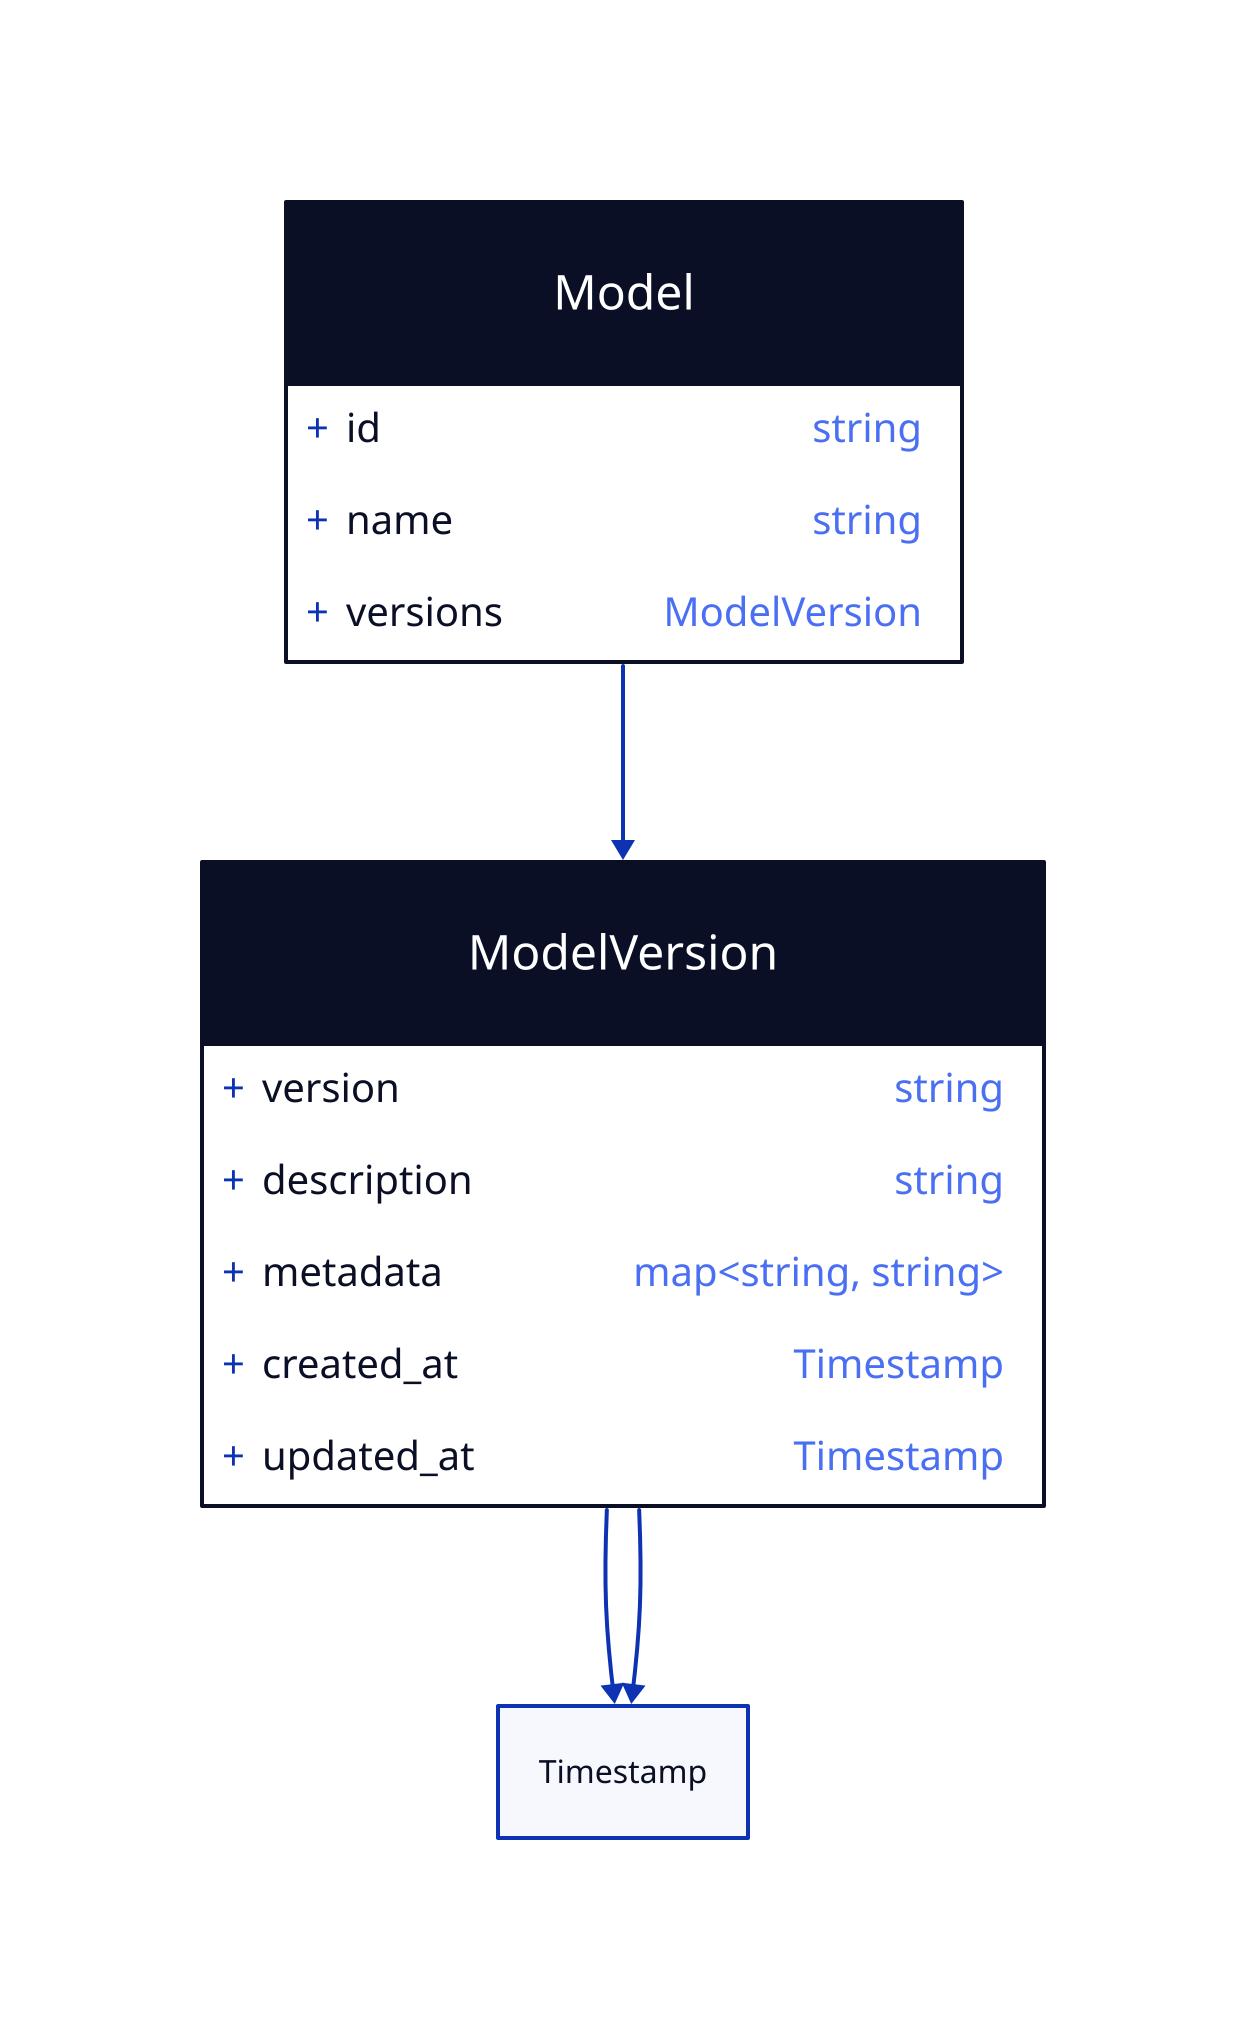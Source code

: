 
# Package - llm.v1

# Class - Model
Model: {
  shape: class
  id: string
  name: string
  versions: ModelVersion
}
Model -> ModelVersion

# Class - ModelVersion
ModelVersion: {
  shape: class
  version: string
  description: string
  metadata: map<string, string>
  created_at: Timestamp
  updated_at: Timestamp
}
ModelVersion -> Timestamp
ModelVersion -> Timestamp



